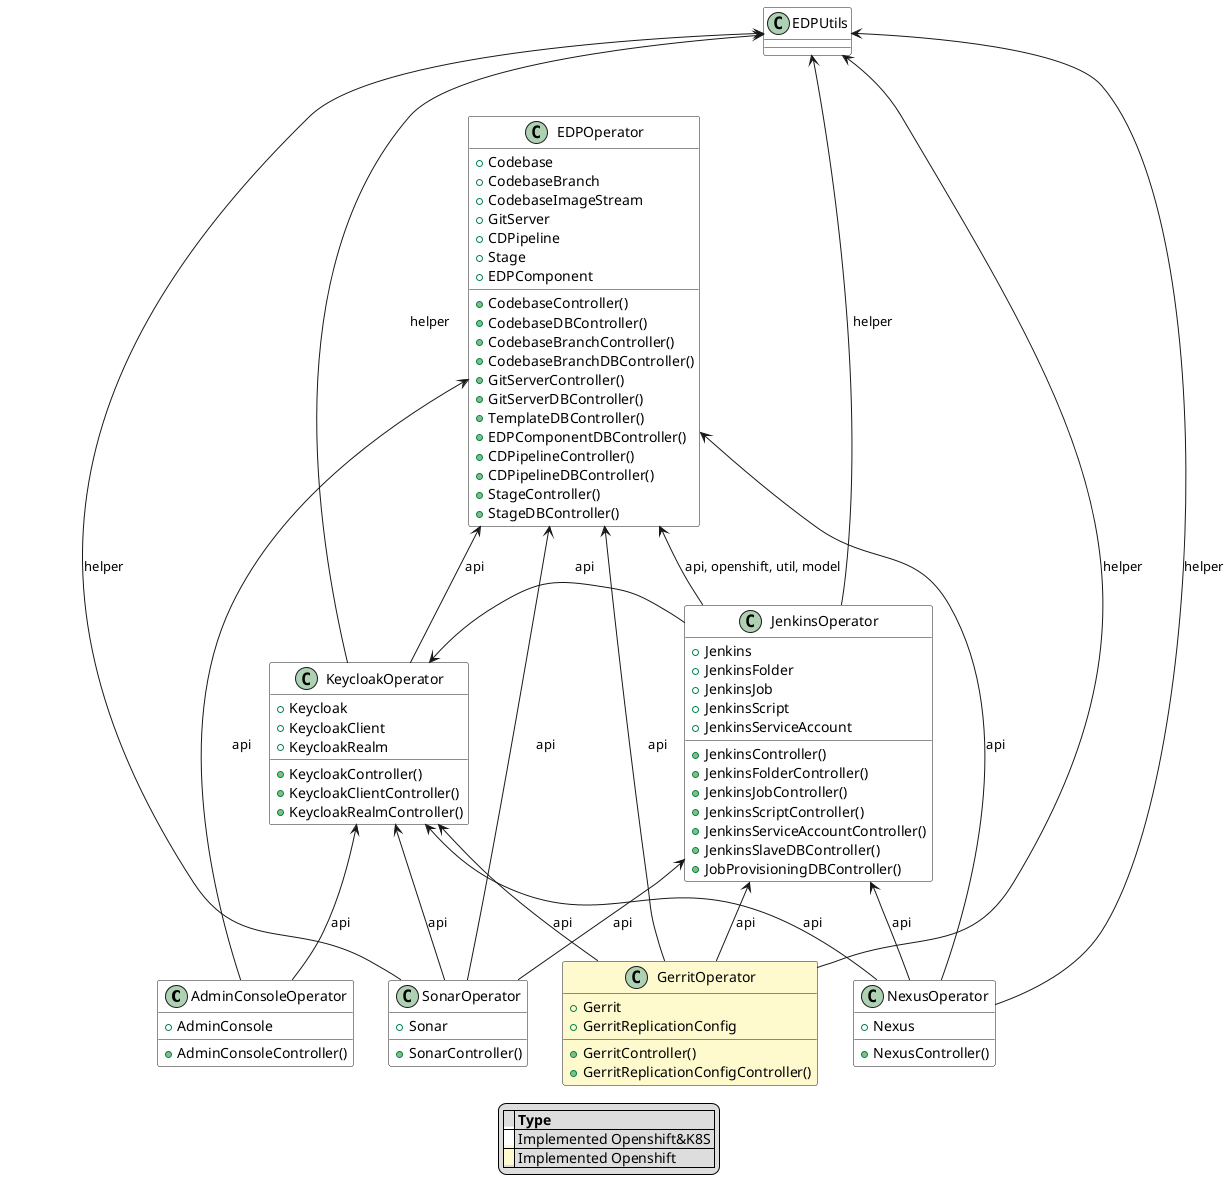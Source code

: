 @startuml

skinparam class {
    BackgroundColor #white
}

class AdminConsoleOperator {
+AdminConsole
+AdminConsoleController()
}

class EDPOperator {
+Codebase
+CodebaseBranch
+CodebaseImageStream
+GitServer
+CDPipeline
+Stage
+EDPComponent
+CodebaseController()
+CodebaseDBController()
+CodebaseBranchController()
+CodebaseBranchDBController()
+GitServerController()
+GitServerDBController()
+TemplateDBController()
+EDPComponentDBController()
+CDPipelineController()
+CDPipelineDBController()
+StageController()
+StageDBController()
}

class GerritOperator #lemonchiffon {
+Gerrit
+GerritReplicationConfig
+GerritController()
+GerritReplicationConfigController()
}
class JenkinsOperator {
+Jenkins
+JenkinsFolder
+JenkinsJob
+JenkinsScript
+JenkinsServiceAccount
+JenkinsController()
+JenkinsFolderController()
+JenkinsJobController()
+JenkinsScriptController()
+JenkinsServiceAccountController()
+JenkinsSlaveDBController()
+JobProvisioningDBController()
}
class KeycloakOperator {
+Keycloak
+KeycloakClient
+KeycloakRealm
+KeycloakController()
+KeycloakClientController()
+KeycloakRealmController()
}
class NexusOperator  {
+Nexus
+NexusController()
}
class SonarOperator {
+Sonar
+SonarController()
}

class EDPUtils {
}

EDPUtils <-- JenkinsOperator : helper
EDPUtils <-- KeycloakOperator : helper
EDPUtils <-- NexusOperator : helper
EDPUtils <-- SonarOperator : helper
EDPUtils <-- GerritOperator : helper
EDPUtils <-[hidden]- EDPOperator

EDPOperator -[hidden]- KeycloakOperator
EDPOperator <-- KeycloakOperator : api
EDPOperator <-- GerritOperator : api
EDPOperator <-- NexusOperator : api
EDPOperator <-- SonarOperator : api
EDPOperator <-- AdminConsoleOperator : api

EDPOperator <-- JenkinsOperator : api, openshift, util, model

KeycloakOperator -[hidden] JenkinsOperator
KeycloakOperator -[hidden]- AdminConsoleOperator
KeycloakOperator <-- NexusOperator : api
KeycloakOperator <-- SonarOperator : api
KeycloakOperator <-- GerritOperator : api
KeycloakOperator <-- AdminConsoleOperator : api
KeycloakOperator <- JenkinsOperator : api

JenkinsOperator <-- NexusOperator : api
JenkinsOperator <-- SonarOperator : api
JenkinsOperator <-- GerritOperator : api

AdminConsoleOperator -[hidden] GerritOperator
AdminConsoleOperator -[hidden] SonarOperator
AdminConsoleOperator -[hidden] NexusOperator


legend
|= |= Type |
|<back:white>   </back>| Implemented Openshift&K8S |
|<back:#lemonchiffon>   </back>| Implemented Openshift |
endlegend

@enduml